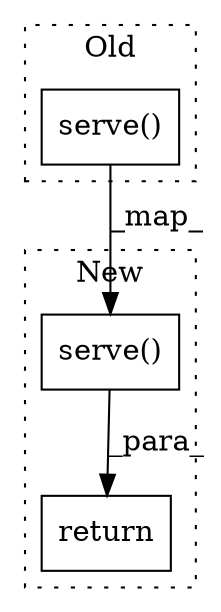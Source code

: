 digraph G {
subgraph cluster0 {
1 [label="serve()" a="75" s="1732" l="16" shape="box"];
label = "Old";
style="dotted";
}
subgraph cluster1 {
2 [label="serve()" a="75" s="2096" l="16" shape="box"];
3 [label="return" a="93" s="2089" l="7" shape="box"];
label = "New";
style="dotted";
}
1 -> 2 [label="_map_"];
2 -> 3 [label="_para_"];
}